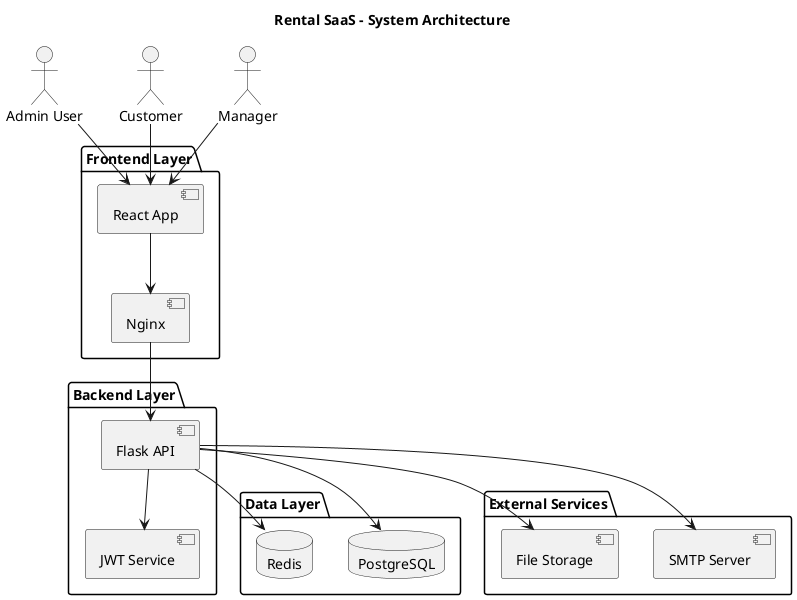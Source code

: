 @startuml
title Rental SaaS - System Architecture

package "Frontend Layer" {
  component "React App" as frontend
  component "Nginx" as nginx
}

package "Backend Layer" {
  component "Flask API" as api
  component "JWT Service" as jwt
}

package "Data Layer" {
  database "PostgreSQL" as postgres
  database "Redis" as redis
}

package "External Services" {
  component "SMTP Server" as smtp
  component "File Storage" as storage
}

' Connections
frontend --> nginx
nginx --> api
api --> jwt
api --> postgres
api --> redis
api --> smtp
api --> storage

' User interactions
actor "Admin User" as admin
actor "Customer" as customer
actor "Manager" as manager

admin --> frontend
customer --> frontend
manager --> frontend

@enduml

